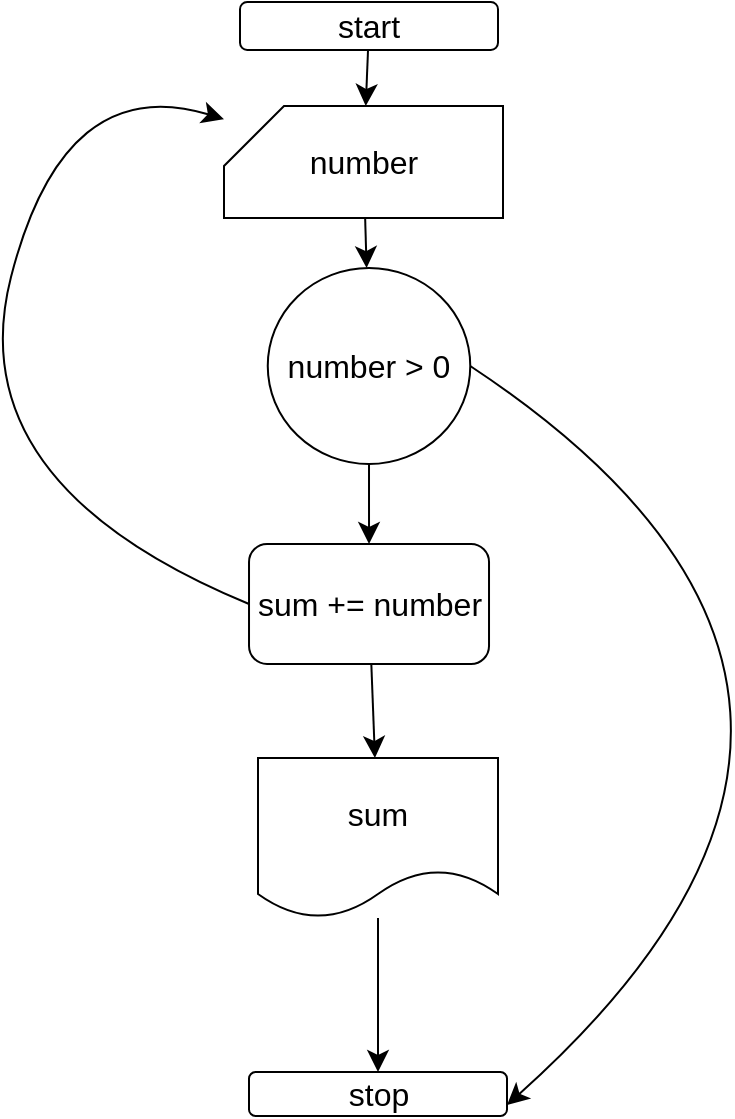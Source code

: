 <mxfile version="22.1.4" type="github">
  <diagram name="‫עמוד-1‬" id="Cy0kSfpRtUrhkbw0tmN_">
    <mxGraphModel dx="2074" dy="400" grid="0" gridSize="10" guides="1" tooltips="1" connect="1" arrows="1" fold="1" page="0" pageScale="1" pageWidth="827" pageHeight="1169" math="0" shadow="0">
      <root>
        <mxCell id="0" />
        <mxCell id="1" parent="0" />
        <mxCell id="WQ6pfohWrbxo38tUYevd-3" value="" style="edgeStyle=none;curved=1;rounded=0;orthogonalLoop=1;jettySize=auto;html=1;fontSize=12;startSize=8;endSize=8;" edge="1" parent="1" source="WQ6pfohWrbxo38tUYevd-1" target="WQ6pfohWrbxo38tUYevd-2">
          <mxGeometry relative="1" as="geometry" />
        </mxCell>
        <mxCell id="WQ6pfohWrbxo38tUYevd-1" value="start" style="rounded=1;whiteSpace=wrap;html=1;fontSize=16;" vertex="1" parent="1">
          <mxGeometry x="-92" y="618" width="129" height="24" as="geometry" />
        </mxCell>
        <mxCell id="WQ6pfohWrbxo38tUYevd-5" value="" style="edgeStyle=none;curved=1;rounded=0;orthogonalLoop=1;jettySize=auto;html=1;fontSize=12;startSize=8;endSize=8;" edge="1" parent="1" source="WQ6pfohWrbxo38tUYevd-2" target="WQ6pfohWrbxo38tUYevd-4">
          <mxGeometry relative="1" as="geometry" />
        </mxCell>
        <mxCell id="WQ6pfohWrbxo38tUYevd-2" value="number" style="shape=card;whiteSpace=wrap;html=1;fontSize=16;" vertex="1" parent="1">
          <mxGeometry x="-100" y="670" width="139.5" height="56" as="geometry" />
        </mxCell>
        <mxCell id="WQ6pfohWrbxo38tUYevd-8" style="edgeStyle=none;curved=1;rounded=0;orthogonalLoop=1;jettySize=auto;html=1;fontSize=12;startSize=8;endSize=8;exitX=0;exitY=0.5;exitDx=0;exitDy=0;" edge="1" parent="1" source="WQ6pfohWrbxo38tUYevd-25" target="WQ6pfohWrbxo38tUYevd-2">
          <mxGeometry relative="1" as="geometry">
            <mxPoint x="-379" y="767" as="targetPoint" />
            <mxPoint x="-103" y="916" as="sourcePoint" />
            <Array as="points">
              <mxPoint x="-233" y="859" />
              <mxPoint x="-180" y="652" />
            </Array>
          </mxGeometry>
        </mxCell>
        <mxCell id="WQ6pfohWrbxo38tUYevd-26" value="" style="edgeStyle=none;curved=1;rounded=0;orthogonalLoop=1;jettySize=auto;html=1;fontSize=12;startSize=8;endSize=8;" edge="1" parent="1" source="WQ6pfohWrbxo38tUYevd-4" target="WQ6pfohWrbxo38tUYevd-25">
          <mxGeometry relative="1" as="geometry" />
        </mxCell>
        <mxCell id="WQ6pfohWrbxo38tUYevd-31" style="edgeStyle=none;curved=1;rounded=0;orthogonalLoop=1;jettySize=auto;html=1;exitX=1;exitY=0.5;exitDx=0;exitDy=0;fontSize=12;startSize=8;endSize=8;entryX=1;entryY=0.75;entryDx=0;entryDy=0;" edge="1" parent="1" source="WQ6pfohWrbxo38tUYevd-4" target="WQ6pfohWrbxo38tUYevd-13">
          <mxGeometry relative="1" as="geometry">
            <Array as="points">
              <mxPoint x="271" y="964" />
            </Array>
          </mxGeometry>
        </mxCell>
        <mxCell id="WQ6pfohWrbxo38tUYevd-4" value="number &amp;gt; 0&lt;br&gt;" style="ellipse;whiteSpace=wrap;html=1;fontSize=16;" vertex="1" parent="1">
          <mxGeometry x="-78.12" y="751" width="101.25" height="98" as="geometry" />
        </mxCell>
        <mxCell id="WQ6pfohWrbxo38tUYevd-14" value="" style="edgeStyle=none;curved=1;rounded=0;orthogonalLoop=1;jettySize=auto;html=1;fontSize=12;startSize=8;endSize=8;" edge="1" parent="1" source="WQ6pfohWrbxo38tUYevd-10" target="WQ6pfohWrbxo38tUYevd-13">
          <mxGeometry relative="1" as="geometry" />
        </mxCell>
        <mxCell id="WQ6pfohWrbxo38tUYevd-10" value="sum" style="shape=document;whiteSpace=wrap;html=1;boundedLbl=1;fontSize=16;" vertex="1" parent="1">
          <mxGeometry x="-83" y="996" width="120" height="80" as="geometry" />
        </mxCell>
        <mxCell id="WQ6pfohWrbxo38tUYevd-13" value="stop" style="rounded=1;whiteSpace=wrap;html=1;fontSize=16;" vertex="1" parent="1">
          <mxGeometry x="-87.5" y="1153" width="129" height="22" as="geometry" />
        </mxCell>
        <mxCell id="WQ6pfohWrbxo38tUYevd-27" value="" style="edgeStyle=none;curved=1;rounded=0;orthogonalLoop=1;jettySize=auto;html=1;fontSize=12;startSize=8;endSize=8;" edge="1" parent="1" source="WQ6pfohWrbxo38tUYevd-25" target="WQ6pfohWrbxo38tUYevd-10">
          <mxGeometry relative="1" as="geometry" />
        </mxCell>
        <mxCell id="WQ6pfohWrbxo38tUYevd-25" value="sum += number" style="rounded=1;whiteSpace=wrap;html=1;fontSize=16;" vertex="1" parent="1">
          <mxGeometry x="-87.49" y="889" width="120" height="60" as="geometry" />
        </mxCell>
      </root>
    </mxGraphModel>
  </diagram>
</mxfile>
